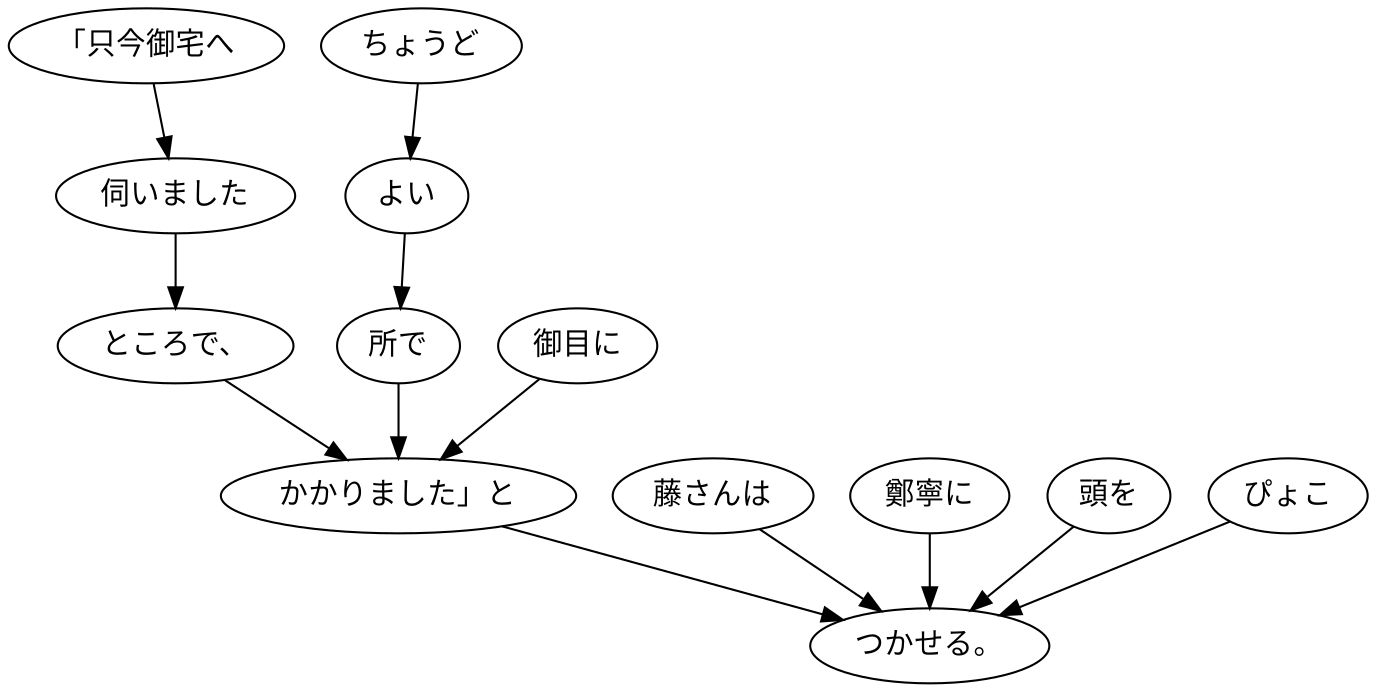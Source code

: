digraph graph5230 {
	node0 [label="「只今御宅へ"];
	node1 [label="伺いました"];
	node2 [label="ところで、"];
	node3 [label="ちょうど"];
	node4 [label="よい"];
	node5 [label="所で"];
	node6 [label="御目に"];
	node7 [label="かかりました」と"];
	node8 [label="藤さんは"];
	node9 [label="鄭寧に"];
	node10 [label="頭を"];
	node11 [label="ぴょこ"];
	node12 [label="つかせる。"];
	node0 -> node1;
	node1 -> node2;
	node2 -> node7;
	node3 -> node4;
	node4 -> node5;
	node5 -> node7;
	node6 -> node7;
	node7 -> node12;
	node8 -> node12;
	node9 -> node12;
	node10 -> node12;
	node11 -> node12;
}
